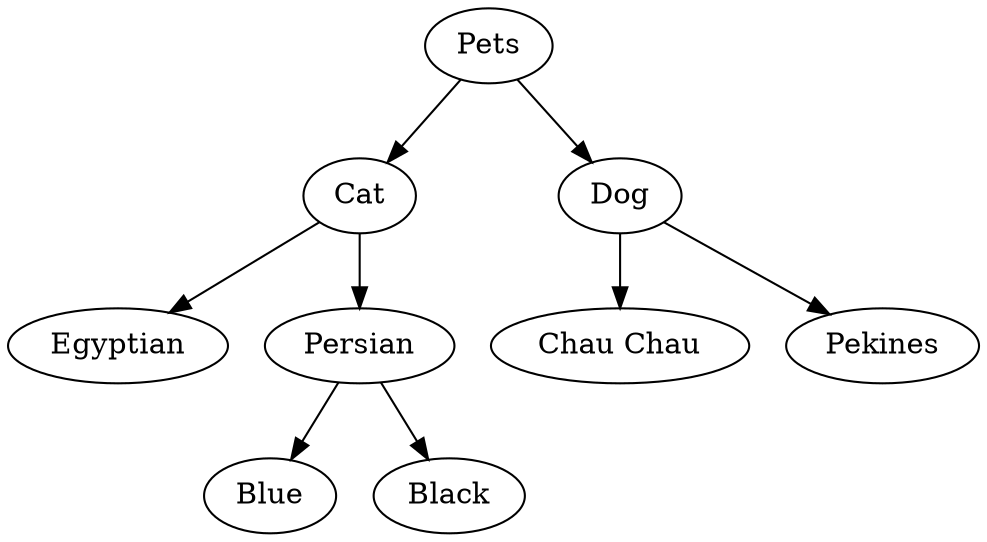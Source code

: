 digraph {
	Pets
	Pets -> Cat
	Cat
	Cat -> Egyptian
	Egyptian
	Cat -> Persian
	Persian
	Persian -> Blue
	Blue
	Persian -> Black
	Black
	Pets -> Dog
	Dog
	Dog -> "Chau Chau"
	"Chau Chau"
	Dog -> Pekines
	Pekines
}
